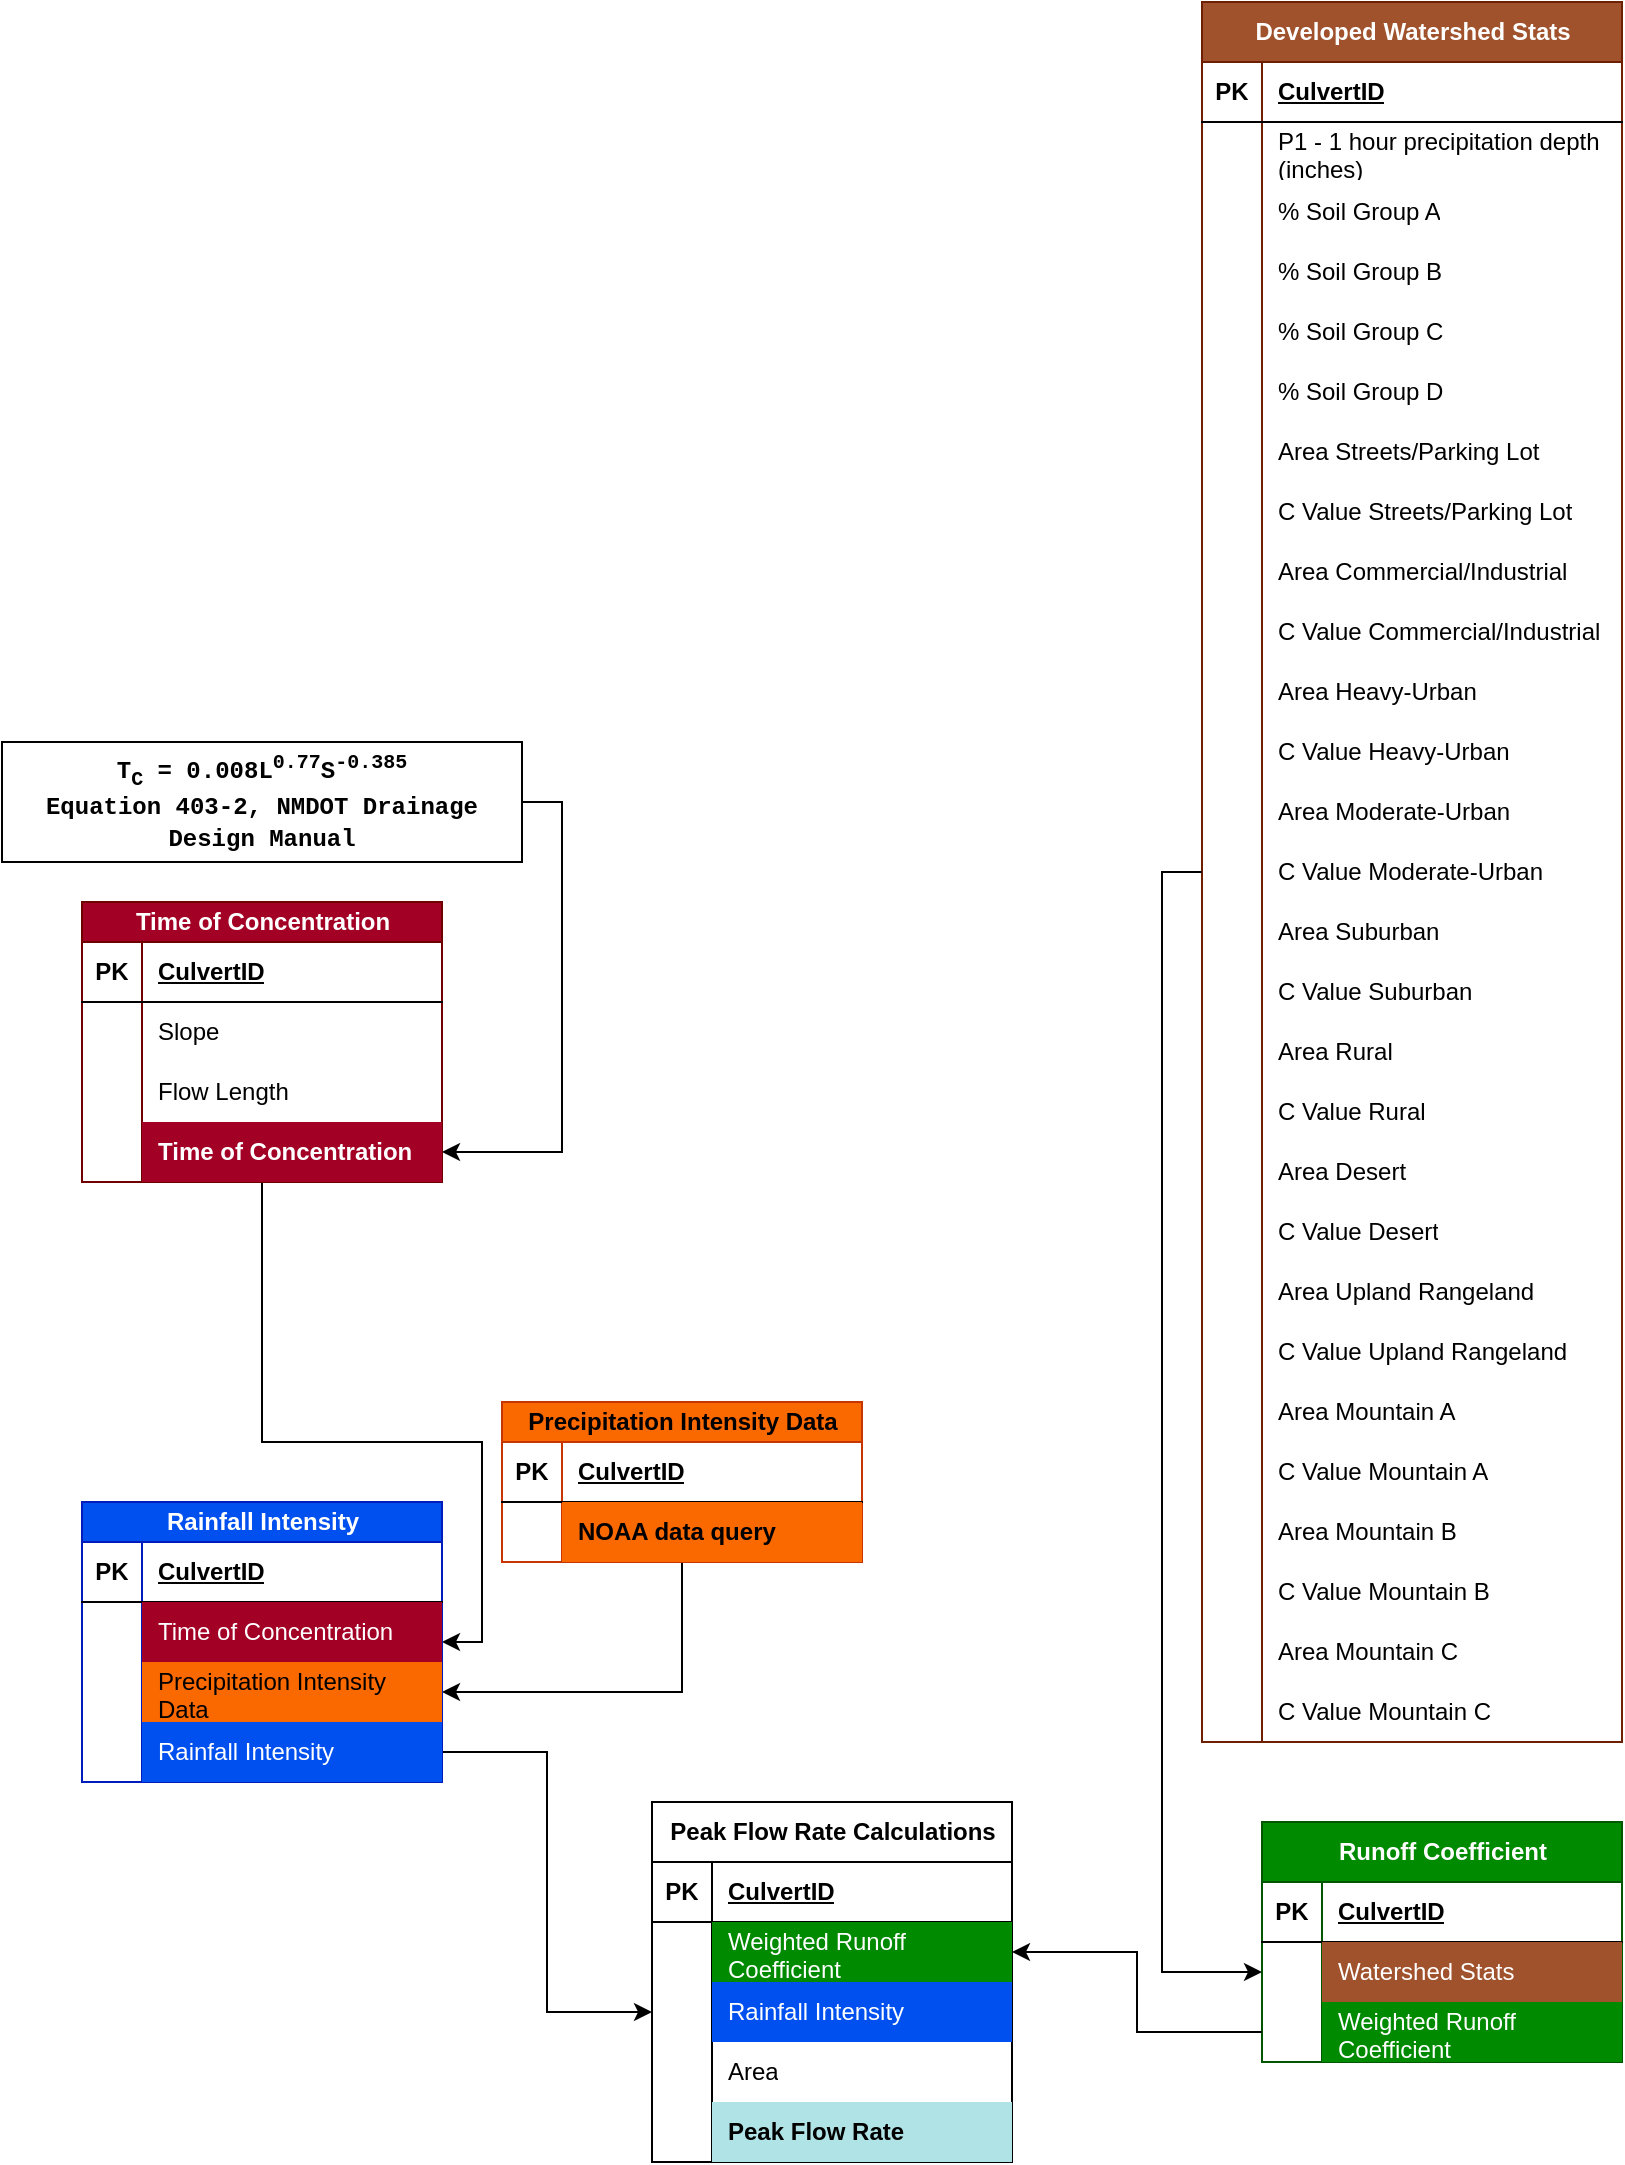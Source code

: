 <mxfile version="27.1.6">
  <diagram name="Page-1" id="UVsX04DEbwktPTbrriTj">
    <mxGraphModel dx="3047" dy="1676" grid="1" gridSize="10" guides="1" tooltips="1" connect="1" arrows="1" fold="1" page="1" pageScale="1" pageWidth="850" pageHeight="1100" math="0" shadow="0">
      <root>
        <mxCell id="0" />
        <mxCell id="1" parent="0" />
        <mxCell id="0A6Mt6PeeLsqoioUWAy--38" value="" style="edgeStyle=orthogonalEdgeStyle;rounded=0;orthogonalLoop=1;jettySize=auto;html=1;exitX=1;exitY=0.5;exitDx=0;exitDy=0;" parent="1" source="0A6Mt6PeeLsqoioUWAy--32" target="0A6Mt6PeeLsqoioUWAy--8" edge="1">
          <mxGeometry relative="1" as="geometry" />
        </mxCell>
        <mxCell id="0A6Mt6PeeLsqoioUWAy--1" value="Peak Flow Rate Calculations" style="shape=table;startSize=30;container=1;collapsible=1;childLayout=tableLayout;fixedRows=1;rowLines=0;fontStyle=1;align=center;resizeLast=1;html=1;" parent="1" vertex="1">
          <mxGeometry x="345" y="900" width="180" height="180" as="geometry" />
        </mxCell>
        <mxCell id="0A6Mt6PeeLsqoioUWAy--2" value="" style="shape=tableRow;horizontal=0;startSize=0;swimlaneHead=0;swimlaneBody=0;fillColor=none;collapsible=0;dropTarget=0;points=[[0,0.5],[1,0.5]];portConstraint=eastwest;top=0;left=0;right=0;bottom=1;" parent="0A6Mt6PeeLsqoioUWAy--1" vertex="1">
          <mxGeometry y="30" width="180" height="30" as="geometry" />
        </mxCell>
        <mxCell id="0A6Mt6PeeLsqoioUWAy--3" value="PK" style="shape=partialRectangle;connectable=0;fillColor=none;top=0;left=0;bottom=0;right=0;fontStyle=1;overflow=hidden;whiteSpace=wrap;html=1;" parent="0A6Mt6PeeLsqoioUWAy--2" vertex="1">
          <mxGeometry width="30" height="30" as="geometry">
            <mxRectangle width="30" height="30" as="alternateBounds" />
          </mxGeometry>
        </mxCell>
        <mxCell id="0A6Mt6PeeLsqoioUWAy--4" value="CulvertID" style="shape=partialRectangle;connectable=0;fillColor=none;top=0;left=0;bottom=0;right=0;align=left;spacingLeft=6;fontStyle=5;overflow=hidden;whiteSpace=wrap;html=1;" parent="0A6Mt6PeeLsqoioUWAy--2" vertex="1">
          <mxGeometry x="30" width="150" height="30" as="geometry">
            <mxRectangle width="150" height="30" as="alternateBounds" />
          </mxGeometry>
        </mxCell>
        <mxCell id="0A6Mt6PeeLsqoioUWAy--49" value="" style="shape=tableRow;horizontal=0;startSize=0;swimlaneHead=0;swimlaneBody=0;fillColor=none;collapsible=0;dropTarget=0;points=[[0,0.5],[1,0.5]];portConstraint=eastwest;top=0;left=0;right=0;bottom=0;" parent="0A6Mt6PeeLsqoioUWAy--1" vertex="1">
          <mxGeometry y="60" width="180" height="30" as="geometry" />
        </mxCell>
        <mxCell id="0A6Mt6PeeLsqoioUWAy--50" value="" style="shape=partialRectangle;connectable=0;fillColor=none;top=0;left=0;bottom=0;right=0;editable=1;overflow=hidden;whiteSpace=wrap;html=1;" parent="0A6Mt6PeeLsqoioUWAy--49" vertex="1">
          <mxGeometry width="30" height="30" as="geometry">
            <mxRectangle width="30" height="30" as="alternateBounds" />
          </mxGeometry>
        </mxCell>
        <mxCell id="0A6Mt6PeeLsqoioUWAy--51" value="Weighted Runoff Coefficient" style="shape=partialRectangle;connectable=0;fillColor=#008a00;top=0;left=0;bottom=0;right=0;align=left;spacingLeft=6;overflow=hidden;whiteSpace=wrap;html=1;fontColor=#ffffff;strokeColor=#005700;" parent="0A6Mt6PeeLsqoioUWAy--49" vertex="1">
          <mxGeometry x="30" width="150" height="30" as="geometry">
            <mxRectangle width="150" height="30" as="alternateBounds" />
          </mxGeometry>
        </mxCell>
        <mxCell id="0A6Mt6PeeLsqoioUWAy--8" value="" style="shape=tableRow;horizontal=0;startSize=0;swimlaneHead=0;swimlaneBody=0;fillColor=none;collapsible=0;dropTarget=0;points=[[0,0.5],[1,0.5]];portConstraint=eastwest;top=0;left=0;right=0;bottom=0;" parent="0A6Mt6PeeLsqoioUWAy--1" vertex="1">
          <mxGeometry y="90" width="180" height="30" as="geometry" />
        </mxCell>
        <mxCell id="0A6Mt6PeeLsqoioUWAy--9" value="" style="shape=partialRectangle;connectable=0;fillColor=none;top=0;left=0;bottom=0;right=0;editable=1;overflow=hidden;whiteSpace=wrap;html=1;" parent="0A6Mt6PeeLsqoioUWAy--8" vertex="1">
          <mxGeometry width="30" height="30" as="geometry">
            <mxRectangle width="30" height="30" as="alternateBounds" />
          </mxGeometry>
        </mxCell>
        <mxCell id="0A6Mt6PeeLsqoioUWAy--10" value="Rainfall Intensity" style="shape=partialRectangle;connectable=0;fillColor=#0050ef;top=0;left=0;bottom=0;right=0;align=left;spacingLeft=6;overflow=hidden;whiteSpace=wrap;html=1;fontColor=#ffffff;strokeColor=#001DBC;" parent="0A6Mt6PeeLsqoioUWAy--8" vertex="1">
          <mxGeometry x="30" width="150" height="30" as="geometry">
            <mxRectangle width="150" height="30" as="alternateBounds" />
          </mxGeometry>
        </mxCell>
        <mxCell id="0A6Mt6PeeLsqoioUWAy--11" value="" style="shape=tableRow;horizontal=0;startSize=0;swimlaneHead=0;swimlaneBody=0;fillColor=none;collapsible=0;dropTarget=0;points=[[0,0.5],[1,0.5]];portConstraint=eastwest;top=0;left=0;right=0;bottom=0;" parent="0A6Mt6PeeLsqoioUWAy--1" vertex="1">
          <mxGeometry y="120" width="180" height="30" as="geometry" />
        </mxCell>
        <mxCell id="0A6Mt6PeeLsqoioUWAy--12" value="" style="shape=partialRectangle;connectable=0;fillColor=none;top=0;left=0;bottom=0;right=0;editable=1;overflow=hidden;whiteSpace=wrap;html=1;" parent="0A6Mt6PeeLsqoioUWAy--11" vertex="1">
          <mxGeometry width="30" height="30" as="geometry">
            <mxRectangle width="30" height="30" as="alternateBounds" />
          </mxGeometry>
        </mxCell>
        <mxCell id="0A6Mt6PeeLsqoioUWAy--13" value="Area" style="shape=partialRectangle;connectable=0;fillColor=none;top=0;left=0;bottom=0;right=0;align=left;spacingLeft=6;overflow=hidden;whiteSpace=wrap;html=1;" parent="0A6Mt6PeeLsqoioUWAy--11" vertex="1">
          <mxGeometry x="30" width="150" height="30" as="geometry">
            <mxRectangle width="150" height="30" as="alternateBounds" />
          </mxGeometry>
        </mxCell>
        <mxCell id="0A6Mt6PeeLsqoioUWAy--5" value="" style="shape=tableRow;horizontal=0;startSize=0;swimlaneHead=0;swimlaneBody=0;fillColor=none;collapsible=0;dropTarget=0;points=[[0,0.5],[1,0.5]];portConstraint=eastwest;top=0;left=0;right=0;bottom=0;" parent="0A6Mt6PeeLsqoioUWAy--1" vertex="1">
          <mxGeometry y="150" width="180" height="30" as="geometry" />
        </mxCell>
        <mxCell id="0A6Mt6PeeLsqoioUWAy--6" value="" style="shape=partialRectangle;connectable=0;fillColor=none;top=0;left=0;bottom=0;right=0;editable=1;overflow=hidden;whiteSpace=wrap;html=1;" parent="0A6Mt6PeeLsqoioUWAy--5" vertex="1">
          <mxGeometry width="30" height="30" as="geometry">
            <mxRectangle width="30" height="30" as="alternateBounds" />
          </mxGeometry>
        </mxCell>
        <mxCell id="0A6Mt6PeeLsqoioUWAy--7" value="Peak Flow Rate" style="shape=partialRectangle;connectable=0;top=0;left=0;bottom=0;right=0;align=left;spacingLeft=6;overflow=hidden;whiteSpace=wrap;html=1;fontStyle=1;fillColor=light-dark(#B0E3E6,#FF0000);strokeColor=#0e8088;" parent="0A6Mt6PeeLsqoioUWAy--5" vertex="1">
          <mxGeometry x="30" width="150" height="30" as="geometry">
            <mxRectangle width="150" height="30" as="alternateBounds" />
          </mxGeometry>
        </mxCell>
        <mxCell id="0A6Mt6PeeLsqoioUWAy--108" value="" style="edgeStyle=orthogonalEdgeStyle;rounded=0;orthogonalLoop=1;jettySize=auto;html=1;entryX=1;entryY=0.5;entryDx=0;entryDy=0;" parent="1" source="0A6Mt6PeeLsqoioUWAy--89" target="0A6Mt6PeeLsqoioUWAy--25" edge="1">
          <mxGeometry relative="1" as="geometry">
            <Array as="points">
              <mxPoint x="150" y="720" />
              <mxPoint x="260" y="720" />
              <mxPoint x="260" y="820" />
            </Array>
          </mxGeometry>
        </mxCell>
        <mxCell id="0A6Mt6PeeLsqoioUWAy--132" value="" style="edgeStyle=orthogonalEdgeStyle;rounded=0;orthogonalLoop=1;jettySize=auto;html=1;entryX=1;entryY=0.5;entryDx=0;entryDy=0;" parent="1" source="0A6Mt6PeeLsqoioUWAy--119" target="0A6Mt6PeeLsqoioUWAy--42" edge="1">
          <mxGeometry relative="1" as="geometry" />
        </mxCell>
        <mxCell id="0A6Mt6PeeLsqoioUWAy--25" value="Rainfall Intensity" style="shape=table;startSize=20;container=1;collapsible=1;childLayout=tableLayout;fixedRows=1;rowLines=0;fontStyle=1;align=center;resizeLast=1;html=1;fillColor=#0050ef;fontColor=#ffffff;strokeColor=#001DBC;swimlaneLine=1;" parent="1" vertex="1">
          <mxGeometry x="60" y="750" width="180" height="140" as="geometry">
            <mxRectangle x="30" y="470" width="160" height="30" as="alternateBounds" />
          </mxGeometry>
        </mxCell>
        <mxCell id="0A6Mt6PeeLsqoioUWAy--26" value="" style="shape=tableRow;horizontal=0;startSize=0;swimlaneHead=0;swimlaneBody=0;fillColor=none;collapsible=0;dropTarget=0;points=[[0,0.5],[1,0.5]];portConstraint=eastwest;top=0;left=0;right=0;bottom=1;" parent="0A6Mt6PeeLsqoioUWAy--25" vertex="1">
          <mxGeometry y="20" width="180" height="30" as="geometry" />
        </mxCell>
        <mxCell id="0A6Mt6PeeLsqoioUWAy--27" value="PK" style="shape=partialRectangle;connectable=0;fillColor=none;top=0;left=0;bottom=0;right=0;fontStyle=1;overflow=hidden;whiteSpace=wrap;html=1;" parent="0A6Mt6PeeLsqoioUWAy--26" vertex="1">
          <mxGeometry width="30" height="30" as="geometry">
            <mxRectangle width="30" height="30" as="alternateBounds" />
          </mxGeometry>
        </mxCell>
        <mxCell id="0A6Mt6PeeLsqoioUWAy--28" value="CulvertID" style="shape=partialRectangle;connectable=0;fillColor=none;top=0;left=0;bottom=0;right=0;align=left;spacingLeft=6;fontStyle=5;overflow=hidden;whiteSpace=wrap;html=1;" parent="0A6Mt6PeeLsqoioUWAy--26" vertex="1">
          <mxGeometry x="30" width="150" height="30" as="geometry">
            <mxRectangle width="150" height="30" as="alternateBounds" />
          </mxGeometry>
        </mxCell>
        <mxCell id="0A6Mt6PeeLsqoioUWAy--29" value="" style="shape=tableRow;horizontal=0;startSize=0;swimlaneHead=0;swimlaneBody=0;fillColor=none;collapsible=0;dropTarget=0;points=[[0,0.5],[1,0.5]];portConstraint=eastwest;top=0;left=0;right=0;bottom=0;" parent="0A6Mt6PeeLsqoioUWAy--25" vertex="1">
          <mxGeometry y="50" width="180" height="30" as="geometry" />
        </mxCell>
        <mxCell id="0A6Mt6PeeLsqoioUWAy--30" value="" style="shape=partialRectangle;connectable=0;fillColor=none;top=0;left=0;bottom=0;right=0;editable=1;overflow=hidden;whiteSpace=wrap;html=1;" parent="0A6Mt6PeeLsqoioUWAy--29" vertex="1">
          <mxGeometry width="30" height="30" as="geometry">
            <mxRectangle width="30" height="30" as="alternateBounds" />
          </mxGeometry>
        </mxCell>
        <mxCell id="0A6Mt6PeeLsqoioUWAy--31" value="Time of Concentration" style="shape=partialRectangle;connectable=0;fillColor=#a20025;top=0;left=0;bottom=0;right=0;align=left;spacingLeft=6;overflow=hidden;whiteSpace=wrap;html=1;fontColor=#ffffff;strokeColor=#6F0000;" parent="0A6Mt6PeeLsqoioUWAy--29" vertex="1">
          <mxGeometry x="30" width="150" height="30" as="geometry">
            <mxRectangle width="150" height="30" as="alternateBounds" />
          </mxGeometry>
        </mxCell>
        <mxCell id="0A6Mt6PeeLsqoioUWAy--42" value="" style="shape=tableRow;horizontal=0;startSize=0;swimlaneHead=0;swimlaneBody=0;fillColor=none;collapsible=0;dropTarget=0;points=[[0,0.5],[1,0.5]];portConstraint=eastwest;top=0;left=0;right=0;bottom=0;" parent="0A6Mt6PeeLsqoioUWAy--25" vertex="1">
          <mxGeometry y="80" width="180" height="30" as="geometry" />
        </mxCell>
        <mxCell id="0A6Mt6PeeLsqoioUWAy--43" value="" style="shape=partialRectangle;connectable=0;fillColor=none;top=0;left=0;bottom=0;right=0;editable=1;overflow=hidden;whiteSpace=wrap;html=1;" parent="0A6Mt6PeeLsqoioUWAy--42" vertex="1">
          <mxGeometry width="30" height="30" as="geometry">
            <mxRectangle width="30" height="30" as="alternateBounds" />
          </mxGeometry>
        </mxCell>
        <mxCell id="0A6Mt6PeeLsqoioUWAy--44" value="Precipitation Intensity Data" style="shape=partialRectangle;connectable=0;fillColor=#fa6800;top=0;left=0;bottom=0;right=0;align=left;spacingLeft=6;overflow=hidden;whiteSpace=wrap;html=1;fontColor=#000000;strokeColor=#C73500;" parent="0A6Mt6PeeLsqoioUWAy--42" vertex="1">
          <mxGeometry x="30" width="150" height="30" as="geometry">
            <mxRectangle width="150" height="30" as="alternateBounds" />
          </mxGeometry>
        </mxCell>
        <mxCell id="0A6Mt6PeeLsqoioUWAy--32" value="" style="shape=tableRow;horizontal=0;startSize=0;swimlaneHead=0;swimlaneBody=0;fillColor=none;collapsible=0;dropTarget=0;points=[[0,0.5],[1,0.5]];portConstraint=eastwest;top=0;left=0;right=0;bottom=0;" parent="0A6Mt6PeeLsqoioUWAy--25" vertex="1">
          <mxGeometry y="110" width="180" height="30" as="geometry" />
        </mxCell>
        <mxCell id="0A6Mt6PeeLsqoioUWAy--33" value="" style="shape=partialRectangle;connectable=0;fillColor=none;top=0;left=0;bottom=0;right=0;editable=1;overflow=hidden;whiteSpace=wrap;html=1;" parent="0A6Mt6PeeLsqoioUWAy--32" vertex="1">
          <mxGeometry width="30" height="30" as="geometry">
            <mxRectangle width="30" height="30" as="alternateBounds" />
          </mxGeometry>
        </mxCell>
        <mxCell id="0A6Mt6PeeLsqoioUWAy--34" value="Rainfall Intensity" style="shape=partialRectangle;connectable=0;fillColor=#0050ef;top=0;left=0;bottom=0;right=0;align=left;spacingLeft=6;overflow=hidden;whiteSpace=wrap;html=1;fontColor=#ffffff;strokeColor=#001DBC;" parent="0A6Mt6PeeLsqoioUWAy--32" vertex="1">
          <mxGeometry x="30" width="150" height="30" as="geometry">
            <mxRectangle width="150" height="30" as="alternateBounds" />
          </mxGeometry>
        </mxCell>
        <mxCell id="0A6Mt6PeeLsqoioUWAy--69" value="Runoff Coefficient" style="shape=table;startSize=30;container=1;collapsible=1;childLayout=tableLayout;fixedRows=1;rowLines=0;fontStyle=1;align=center;resizeLast=1;html=1;fillColor=#008a00;fontColor=#ffffff;strokeColor=#005700;" parent="1" vertex="1">
          <mxGeometry x="650" y="910" width="180" height="120" as="geometry" />
        </mxCell>
        <mxCell id="0A6Mt6PeeLsqoioUWAy--70" value="" style="shape=tableRow;horizontal=0;startSize=0;swimlaneHead=0;swimlaneBody=0;fillColor=none;collapsible=0;dropTarget=0;points=[[0,0.5],[1,0.5]];portConstraint=eastwest;top=0;left=0;right=0;bottom=1;" parent="0A6Mt6PeeLsqoioUWAy--69" vertex="1">
          <mxGeometry y="30" width="180" height="30" as="geometry" />
        </mxCell>
        <mxCell id="0A6Mt6PeeLsqoioUWAy--71" value="PK" style="shape=partialRectangle;connectable=0;fillColor=none;top=0;left=0;bottom=0;right=0;fontStyle=1;overflow=hidden;whiteSpace=wrap;html=1;" parent="0A6Mt6PeeLsqoioUWAy--70" vertex="1">
          <mxGeometry width="30" height="30" as="geometry">
            <mxRectangle width="30" height="30" as="alternateBounds" />
          </mxGeometry>
        </mxCell>
        <mxCell id="0A6Mt6PeeLsqoioUWAy--72" value="CulvertID" style="shape=partialRectangle;connectable=0;fillColor=none;top=0;left=0;bottom=0;right=0;align=left;spacingLeft=6;fontStyle=5;overflow=hidden;whiteSpace=wrap;html=1;" parent="0A6Mt6PeeLsqoioUWAy--70" vertex="1">
          <mxGeometry x="30" width="150" height="30" as="geometry">
            <mxRectangle width="150" height="30" as="alternateBounds" />
          </mxGeometry>
        </mxCell>
        <mxCell id="0A6Mt6PeeLsqoioUWAy--73" value="" style="shape=tableRow;horizontal=0;startSize=0;swimlaneHead=0;swimlaneBody=0;fillColor=none;collapsible=0;dropTarget=0;points=[[0,0.5],[1,0.5]];portConstraint=eastwest;top=0;left=0;right=0;bottom=0;" parent="0A6Mt6PeeLsqoioUWAy--69" vertex="1">
          <mxGeometry y="60" width="180" height="30" as="geometry" />
        </mxCell>
        <mxCell id="0A6Mt6PeeLsqoioUWAy--74" value="" style="shape=partialRectangle;connectable=0;fillColor=none;top=0;left=0;bottom=0;right=0;editable=1;overflow=hidden;whiteSpace=wrap;html=1;" parent="0A6Mt6PeeLsqoioUWAy--73" vertex="1">
          <mxGeometry width="30" height="30" as="geometry">
            <mxRectangle width="30" height="30" as="alternateBounds" />
          </mxGeometry>
        </mxCell>
        <mxCell id="0A6Mt6PeeLsqoioUWAy--75" value="Watershed Stats" style="shape=partialRectangle;connectable=0;fillColor=#a0522d;top=0;left=0;bottom=0;right=0;align=left;spacingLeft=6;overflow=hidden;whiteSpace=wrap;html=1;fontColor=#ffffff;strokeColor=#6D1F00;" parent="0A6Mt6PeeLsqoioUWAy--73" vertex="1">
          <mxGeometry x="30" width="150" height="30" as="geometry">
            <mxRectangle width="150" height="30" as="alternateBounds" />
          </mxGeometry>
        </mxCell>
        <mxCell id="0A6Mt6PeeLsqoioUWAy--79" value="" style="shape=tableRow;horizontal=0;startSize=0;swimlaneHead=0;swimlaneBody=0;fillColor=none;collapsible=0;dropTarget=0;points=[[0,0.5],[1,0.5]];portConstraint=eastwest;top=0;left=0;right=0;bottom=0;" parent="0A6Mt6PeeLsqoioUWAy--69" vertex="1">
          <mxGeometry y="90" width="180" height="30" as="geometry" />
        </mxCell>
        <mxCell id="0A6Mt6PeeLsqoioUWAy--80" value="" style="shape=partialRectangle;connectable=0;fillColor=none;top=0;left=0;bottom=0;right=0;editable=1;overflow=hidden;whiteSpace=wrap;html=1;" parent="0A6Mt6PeeLsqoioUWAy--79" vertex="1">
          <mxGeometry width="30" height="30" as="geometry">
            <mxRectangle width="30" height="30" as="alternateBounds" />
          </mxGeometry>
        </mxCell>
        <mxCell id="0A6Mt6PeeLsqoioUWAy--81" value="Weighted Runoff Coefficient" style="shape=partialRectangle;connectable=0;fillColor=#008a00;top=0;left=0;bottom=0;right=0;align=left;spacingLeft=6;overflow=hidden;whiteSpace=wrap;html=1;fontColor=#ffffff;strokeColor=#005700;" parent="0A6Mt6PeeLsqoioUWAy--79" vertex="1">
          <mxGeometry x="30" width="150" height="30" as="geometry">
            <mxRectangle width="150" height="30" as="alternateBounds" />
          </mxGeometry>
        </mxCell>
        <mxCell id="0A6Mt6PeeLsqoioUWAy--82" value="" style="edgeStyle=orthogonalEdgeStyle;rounded=0;orthogonalLoop=1;jettySize=auto;html=1;exitX=0;exitY=0.5;exitDx=0;exitDy=0;entryX=1;entryY=0.5;entryDx=0;entryDy=0;" parent="1" source="0A6Mt6PeeLsqoioUWAy--79" target="0A6Mt6PeeLsqoioUWAy--49" edge="1">
          <mxGeometry relative="1" as="geometry">
            <mxPoint x="730" y="1070" as="sourcePoint" />
            <mxPoint x="520" y="941" as="targetPoint" />
          </mxGeometry>
        </mxCell>
        <mxCell id="0A6Mt6PeeLsqoioUWAy--89" value="Time of Concentration" style="shape=table;startSize=20;container=1;collapsible=1;childLayout=tableLayout;fixedRows=1;rowLines=0;fontStyle=1;align=center;resizeLast=1;html=1;fillColor=#a20025;fontColor=#ffffff;strokeColor=#6F0000;swimlaneLine=1;" parent="1" vertex="1">
          <mxGeometry x="60" y="450" width="180" height="140" as="geometry">
            <mxRectangle x="30" y="470" width="160" height="30" as="alternateBounds" />
          </mxGeometry>
        </mxCell>
        <mxCell id="0A6Mt6PeeLsqoioUWAy--90" value="" style="shape=tableRow;horizontal=0;startSize=0;swimlaneHead=0;swimlaneBody=0;fillColor=none;collapsible=0;dropTarget=0;points=[[0,0.5],[1,0.5]];portConstraint=eastwest;top=0;left=0;right=0;bottom=1;" parent="0A6Mt6PeeLsqoioUWAy--89" vertex="1">
          <mxGeometry y="20" width="180" height="30" as="geometry" />
        </mxCell>
        <mxCell id="0A6Mt6PeeLsqoioUWAy--91" value="PK" style="shape=partialRectangle;connectable=0;fillColor=none;top=0;left=0;bottom=0;right=0;fontStyle=1;overflow=hidden;whiteSpace=wrap;html=1;" parent="0A6Mt6PeeLsqoioUWAy--90" vertex="1">
          <mxGeometry width="30" height="30" as="geometry">
            <mxRectangle width="30" height="30" as="alternateBounds" />
          </mxGeometry>
        </mxCell>
        <mxCell id="0A6Mt6PeeLsqoioUWAy--92" value="CulvertID" style="shape=partialRectangle;connectable=0;fillColor=none;top=0;left=0;bottom=0;right=0;align=left;spacingLeft=6;fontStyle=5;overflow=hidden;whiteSpace=wrap;html=1;" parent="0A6Mt6PeeLsqoioUWAy--90" vertex="1">
          <mxGeometry x="30" width="150" height="30" as="geometry">
            <mxRectangle width="150" height="30" as="alternateBounds" />
          </mxGeometry>
        </mxCell>
        <mxCell id="0A6Mt6PeeLsqoioUWAy--93" value="" style="shape=tableRow;horizontal=0;startSize=0;swimlaneHead=0;swimlaneBody=0;fillColor=none;collapsible=0;dropTarget=0;points=[[0,0.5],[1,0.5]];portConstraint=eastwest;top=0;left=0;right=0;bottom=0;" parent="0A6Mt6PeeLsqoioUWAy--89" vertex="1">
          <mxGeometry y="50" width="180" height="30" as="geometry" />
        </mxCell>
        <mxCell id="0A6Mt6PeeLsqoioUWAy--94" value="" style="shape=partialRectangle;connectable=0;fillColor=none;top=0;left=0;bottom=0;right=0;editable=1;overflow=hidden;whiteSpace=wrap;html=1;" parent="0A6Mt6PeeLsqoioUWAy--93" vertex="1">
          <mxGeometry width="30" height="30" as="geometry">
            <mxRectangle width="30" height="30" as="alternateBounds" />
          </mxGeometry>
        </mxCell>
        <mxCell id="0A6Mt6PeeLsqoioUWAy--95" value="Slope" style="shape=partialRectangle;connectable=0;fillColor=none;top=0;left=0;bottom=0;right=0;align=left;spacingLeft=6;overflow=hidden;whiteSpace=wrap;html=1;" parent="0A6Mt6PeeLsqoioUWAy--93" vertex="1">
          <mxGeometry x="30" width="150" height="30" as="geometry">
            <mxRectangle width="150" height="30" as="alternateBounds" />
          </mxGeometry>
        </mxCell>
        <mxCell id="0A6Mt6PeeLsqoioUWAy--96" value="" style="shape=tableRow;horizontal=0;startSize=0;swimlaneHead=0;swimlaneBody=0;fillColor=none;collapsible=0;dropTarget=0;points=[[0,0.5],[1,0.5]];portConstraint=eastwest;top=0;left=0;right=0;bottom=0;" parent="0A6Mt6PeeLsqoioUWAy--89" vertex="1">
          <mxGeometry y="80" width="180" height="30" as="geometry" />
        </mxCell>
        <mxCell id="0A6Mt6PeeLsqoioUWAy--97" value="" style="shape=partialRectangle;connectable=0;fillColor=none;top=0;left=0;bottom=0;right=0;editable=1;overflow=hidden;whiteSpace=wrap;html=1;" parent="0A6Mt6PeeLsqoioUWAy--96" vertex="1">
          <mxGeometry width="30" height="30" as="geometry">
            <mxRectangle width="30" height="30" as="alternateBounds" />
          </mxGeometry>
        </mxCell>
        <mxCell id="0A6Mt6PeeLsqoioUWAy--98" value="Flow Length" style="shape=partialRectangle;connectable=0;fillColor=none;top=0;left=0;bottom=0;right=0;align=left;spacingLeft=6;overflow=hidden;whiteSpace=wrap;html=1;" parent="0A6Mt6PeeLsqoioUWAy--96" vertex="1">
          <mxGeometry x="30" width="150" height="30" as="geometry">
            <mxRectangle width="150" height="30" as="alternateBounds" />
          </mxGeometry>
        </mxCell>
        <mxCell id="0A6Mt6PeeLsqoioUWAy--99" value="" style="shape=tableRow;horizontal=0;startSize=0;swimlaneHead=0;swimlaneBody=0;fillColor=none;collapsible=0;dropTarget=0;points=[[0,0.5],[1,0.5]];portConstraint=eastwest;top=0;left=0;right=0;bottom=0;" parent="0A6Mt6PeeLsqoioUWAy--89" vertex="1">
          <mxGeometry y="110" width="180" height="30" as="geometry" />
        </mxCell>
        <mxCell id="0A6Mt6PeeLsqoioUWAy--100" value="" style="shape=partialRectangle;connectable=0;fillColor=none;top=0;left=0;bottom=0;right=0;editable=1;overflow=hidden;whiteSpace=wrap;html=1;" parent="0A6Mt6PeeLsqoioUWAy--99" vertex="1">
          <mxGeometry width="30" height="30" as="geometry">
            <mxRectangle width="30" height="30" as="alternateBounds" />
          </mxGeometry>
        </mxCell>
        <mxCell id="0A6Mt6PeeLsqoioUWAy--101" value="Time of Concentration" style="shape=partialRectangle;connectable=0;fillColor=#a20025;top=0;left=0;bottom=0;right=0;align=left;spacingLeft=6;overflow=hidden;whiteSpace=wrap;html=1;fontColor=#ffffff;strokeColor=#6F0000;fontStyle=1" parent="0A6Mt6PeeLsqoioUWAy--99" vertex="1">
          <mxGeometry x="30" width="150" height="30" as="geometry">
            <mxRectangle width="150" height="30" as="alternateBounds" />
          </mxGeometry>
        </mxCell>
        <mxCell id="0A6Mt6PeeLsqoioUWAy--109" value="&lt;font face=&quot;Courier New&quot;&gt;T&lt;sub style=&quot;&quot;&gt;C&lt;/sub&gt;&amp;nbsp;= 0.008L&lt;sup style=&quot;&quot;&gt;0.77&lt;/sup&gt;S&lt;sup style=&quot;&quot;&gt;-0.385&lt;/sup&gt;&lt;/font&gt;&lt;div&gt;&lt;font face=&quot;Courier New&quot;&gt;Equation 403-2, NMDOT Drainage Design Manual&lt;/font&gt;&lt;/div&gt;" style="whiteSpace=wrap;html=1;startSize=20;fontStyle=1;" parent="1" vertex="1">
          <mxGeometry x="20" y="370" width="260" height="60" as="geometry" />
        </mxCell>
        <mxCell id="0A6Mt6PeeLsqoioUWAy--119" value="Precipitation Intensity Data" style="shape=table;startSize=20;container=1;collapsible=1;childLayout=tableLayout;fixedRows=1;rowLines=0;fontStyle=1;align=center;resizeLast=1;html=1;fillColor=#fa6800;fontColor=#000000;strokeColor=#C73500;swimlaneLine=1;" parent="1" vertex="1">
          <mxGeometry x="270" y="700" width="180" height="80" as="geometry">
            <mxRectangle x="30" y="470" width="160" height="30" as="alternateBounds" />
          </mxGeometry>
        </mxCell>
        <mxCell id="0A6Mt6PeeLsqoioUWAy--120" value="" style="shape=tableRow;horizontal=0;startSize=0;swimlaneHead=0;swimlaneBody=0;fillColor=none;collapsible=0;dropTarget=0;points=[[0,0.5],[1,0.5]];portConstraint=eastwest;top=0;left=0;right=0;bottom=1;" parent="0A6Mt6PeeLsqoioUWAy--119" vertex="1">
          <mxGeometry y="20" width="180" height="30" as="geometry" />
        </mxCell>
        <mxCell id="0A6Mt6PeeLsqoioUWAy--121" value="PK" style="shape=partialRectangle;connectable=0;fillColor=none;top=0;left=0;bottom=0;right=0;fontStyle=1;overflow=hidden;whiteSpace=wrap;html=1;" parent="0A6Mt6PeeLsqoioUWAy--120" vertex="1">
          <mxGeometry width="30" height="30" as="geometry">
            <mxRectangle width="30" height="30" as="alternateBounds" />
          </mxGeometry>
        </mxCell>
        <mxCell id="0A6Mt6PeeLsqoioUWAy--122" value="CulvertID" style="shape=partialRectangle;connectable=0;fillColor=none;top=0;left=0;bottom=0;right=0;align=left;spacingLeft=6;fontStyle=5;overflow=hidden;whiteSpace=wrap;html=1;" parent="0A6Mt6PeeLsqoioUWAy--120" vertex="1">
          <mxGeometry x="30" width="150" height="30" as="geometry">
            <mxRectangle width="150" height="30" as="alternateBounds" />
          </mxGeometry>
        </mxCell>
        <mxCell id="0A6Mt6PeeLsqoioUWAy--129" value="" style="shape=tableRow;horizontal=0;startSize=0;swimlaneHead=0;swimlaneBody=0;fillColor=none;collapsible=0;dropTarget=0;points=[[0,0.5],[1,0.5]];portConstraint=eastwest;top=0;left=0;right=0;bottom=0;" parent="0A6Mt6PeeLsqoioUWAy--119" vertex="1">
          <mxGeometry y="50" width="180" height="30" as="geometry" />
        </mxCell>
        <mxCell id="0A6Mt6PeeLsqoioUWAy--130" value="" style="shape=partialRectangle;connectable=0;fillColor=none;top=0;left=0;bottom=0;right=0;editable=1;overflow=hidden;whiteSpace=wrap;html=1;" parent="0A6Mt6PeeLsqoioUWAy--129" vertex="1">
          <mxGeometry width="30" height="30" as="geometry">
            <mxRectangle width="30" height="30" as="alternateBounds" />
          </mxGeometry>
        </mxCell>
        <mxCell id="0A6Mt6PeeLsqoioUWAy--131" value="NOAA data query" style="shape=partialRectangle;connectable=0;fillColor=#fa6800;top=0;left=0;bottom=0;right=0;align=left;spacingLeft=6;overflow=hidden;whiteSpace=wrap;html=1;fontColor=#000000;strokeColor=#C73500;fontStyle=1" parent="0A6Mt6PeeLsqoioUWAy--129" vertex="1">
          <mxGeometry x="30" width="150" height="30" as="geometry">
            <mxRectangle width="150" height="30" as="alternateBounds" />
          </mxGeometry>
        </mxCell>
        <mxCell id="0A6Mt6PeeLsqoioUWAy--133" value="Developed Watershed Stats" style="shape=table;startSize=30;container=1;collapsible=1;childLayout=tableLayout;fixedRows=1;rowLines=0;fontStyle=1;align=center;resizeLast=1;html=1;fillColor=#a0522d;fontColor=#ffffff;strokeColor=#6D1F00;" parent="1" vertex="1">
          <mxGeometry x="620" width="210" height="870" as="geometry">
            <mxRectangle x="620" y="320" width="190" height="30" as="alternateBounds" />
          </mxGeometry>
        </mxCell>
        <mxCell id="0A6Mt6PeeLsqoioUWAy--134" value="" style="shape=tableRow;horizontal=0;startSize=0;swimlaneHead=0;swimlaneBody=0;fillColor=none;collapsible=0;dropTarget=0;points=[[0,0.5],[1,0.5]];portConstraint=eastwest;top=0;left=0;right=0;bottom=1;" parent="0A6Mt6PeeLsqoioUWAy--133" vertex="1">
          <mxGeometry y="30" width="210" height="30" as="geometry" />
        </mxCell>
        <mxCell id="0A6Mt6PeeLsqoioUWAy--135" value="PK" style="shape=partialRectangle;connectable=0;fillColor=none;top=0;left=0;bottom=0;right=0;fontStyle=1;overflow=hidden;whiteSpace=wrap;html=1;" parent="0A6Mt6PeeLsqoioUWAy--134" vertex="1">
          <mxGeometry width="30" height="30" as="geometry">
            <mxRectangle width="30" height="30" as="alternateBounds" />
          </mxGeometry>
        </mxCell>
        <mxCell id="0A6Mt6PeeLsqoioUWAy--136" value="CulvertID" style="shape=partialRectangle;connectable=0;fillColor=none;top=0;left=0;bottom=0;right=0;align=left;spacingLeft=6;fontStyle=5;overflow=hidden;whiteSpace=wrap;html=1;" parent="0A6Mt6PeeLsqoioUWAy--134" vertex="1">
          <mxGeometry x="30" width="180" height="30" as="geometry">
            <mxRectangle width="180" height="30" as="alternateBounds" />
          </mxGeometry>
        </mxCell>
        <mxCell id="0A6Mt6PeeLsqoioUWAy--165" value="" style="shape=tableRow;horizontal=0;startSize=0;swimlaneHead=0;swimlaneBody=0;fillColor=none;collapsible=0;dropTarget=0;points=[[0,0.5],[1,0.5]];portConstraint=eastwest;top=0;left=0;right=0;bottom=0;" parent="0A6Mt6PeeLsqoioUWAy--133" vertex="1">
          <mxGeometry y="60" width="210" height="30" as="geometry" />
        </mxCell>
        <mxCell id="0A6Mt6PeeLsqoioUWAy--166" value="" style="shape=partialRectangle;connectable=0;fillColor=none;top=0;left=0;bottom=0;right=0;editable=1;overflow=hidden;whiteSpace=wrap;html=1;" parent="0A6Mt6PeeLsqoioUWAy--165" vertex="1">
          <mxGeometry width="30" height="30" as="geometry">
            <mxRectangle width="30" height="30" as="alternateBounds" />
          </mxGeometry>
        </mxCell>
        <mxCell id="0A6Mt6PeeLsqoioUWAy--167" value="P1 - 1 hour precipitation depth (inches)" style="shape=partialRectangle;connectable=0;fillColor=none;top=0;left=0;bottom=0;right=0;align=left;spacingLeft=6;overflow=hidden;whiteSpace=wrap;html=1;" parent="0A6Mt6PeeLsqoioUWAy--165" vertex="1">
          <mxGeometry x="30" width="180" height="30" as="geometry">
            <mxRectangle width="180" height="30" as="alternateBounds" />
          </mxGeometry>
        </mxCell>
        <mxCell id="0A6Mt6PeeLsqoioUWAy--259" value="" style="shape=tableRow;horizontal=0;startSize=0;swimlaneHead=0;swimlaneBody=0;fillColor=none;collapsible=0;dropTarget=0;points=[[0,0.5],[1,0.5]];portConstraint=eastwest;top=0;left=0;right=0;bottom=0;" parent="0A6Mt6PeeLsqoioUWAy--133" vertex="1">
          <mxGeometry y="90" width="210" height="30" as="geometry" />
        </mxCell>
        <mxCell id="0A6Mt6PeeLsqoioUWAy--260" value="" style="shape=partialRectangle;connectable=0;fillColor=none;top=0;left=0;bottom=0;right=0;editable=1;overflow=hidden;whiteSpace=wrap;html=1;" parent="0A6Mt6PeeLsqoioUWAy--259" vertex="1">
          <mxGeometry width="30" height="30" as="geometry">
            <mxRectangle width="30" height="30" as="alternateBounds" />
          </mxGeometry>
        </mxCell>
        <mxCell id="0A6Mt6PeeLsqoioUWAy--261" value="% Soil Group A" style="shape=partialRectangle;connectable=0;fillColor=none;top=0;left=0;bottom=0;right=0;align=left;spacingLeft=6;overflow=hidden;whiteSpace=wrap;html=1;" parent="0A6Mt6PeeLsqoioUWAy--259" vertex="1">
          <mxGeometry x="30" width="180" height="30" as="geometry">
            <mxRectangle width="180" height="30" as="alternateBounds" />
          </mxGeometry>
        </mxCell>
        <mxCell id="0A6Mt6PeeLsqoioUWAy--146" value="" style="shape=tableRow;horizontal=0;startSize=0;swimlaneHead=0;swimlaneBody=0;fillColor=none;collapsible=0;dropTarget=0;points=[[0,0.5],[1,0.5]];portConstraint=eastwest;top=0;left=0;right=0;bottom=0;" parent="0A6Mt6PeeLsqoioUWAy--133" vertex="1">
          <mxGeometry y="120" width="210" height="30" as="geometry" />
        </mxCell>
        <mxCell id="0A6Mt6PeeLsqoioUWAy--147" value="" style="shape=partialRectangle;connectable=0;fillColor=none;top=0;left=0;bottom=0;right=0;editable=1;overflow=hidden;whiteSpace=wrap;html=1;" parent="0A6Mt6PeeLsqoioUWAy--146" vertex="1">
          <mxGeometry width="30" height="30" as="geometry">
            <mxRectangle width="30" height="30" as="alternateBounds" />
          </mxGeometry>
        </mxCell>
        <mxCell id="0A6Mt6PeeLsqoioUWAy--148" value="% Soil Group B" style="shape=partialRectangle;connectable=0;fillColor=none;top=0;left=0;bottom=0;right=0;align=left;spacingLeft=6;overflow=hidden;whiteSpace=wrap;html=1;" parent="0A6Mt6PeeLsqoioUWAy--146" vertex="1">
          <mxGeometry x="30" width="180" height="30" as="geometry">
            <mxRectangle width="180" height="30" as="alternateBounds" />
          </mxGeometry>
        </mxCell>
        <mxCell id="0A6Mt6PeeLsqoioUWAy--149" value="" style="shape=tableRow;horizontal=0;startSize=0;swimlaneHead=0;swimlaneBody=0;fillColor=none;collapsible=0;dropTarget=0;points=[[0,0.5],[1,0.5]];portConstraint=eastwest;top=0;left=0;right=0;bottom=0;" parent="0A6Mt6PeeLsqoioUWAy--133" vertex="1">
          <mxGeometry y="150" width="210" height="30" as="geometry" />
        </mxCell>
        <mxCell id="0A6Mt6PeeLsqoioUWAy--150" value="" style="shape=partialRectangle;connectable=0;fillColor=none;top=0;left=0;bottom=0;right=0;editable=1;overflow=hidden;whiteSpace=wrap;html=1;" parent="0A6Mt6PeeLsqoioUWAy--149" vertex="1">
          <mxGeometry width="30" height="30" as="geometry">
            <mxRectangle width="30" height="30" as="alternateBounds" />
          </mxGeometry>
        </mxCell>
        <mxCell id="0A6Mt6PeeLsqoioUWAy--151" value="% Soil Group C" style="shape=partialRectangle;connectable=0;fillColor=none;top=0;left=0;bottom=0;right=0;align=left;spacingLeft=6;overflow=hidden;whiteSpace=wrap;html=1;" parent="0A6Mt6PeeLsqoioUWAy--149" vertex="1">
          <mxGeometry x="30" width="180" height="30" as="geometry">
            <mxRectangle width="180" height="30" as="alternateBounds" />
          </mxGeometry>
        </mxCell>
        <mxCell id="0A6Mt6PeeLsqoioUWAy--152" value="" style="shape=tableRow;horizontal=0;startSize=0;swimlaneHead=0;swimlaneBody=0;fillColor=none;collapsible=0;dropTarget=0;points=[[0,0.5],[1,0.5]];portConstraint=eastwest;top=0;left=0;right=0;bottom=0;" parent="0A6Mt6PeeLsqoioUWAy--133" vertex="1">
          <mxGeometry y="180" width="210" height="30" as="geometry" />
        </mxCell>
        <mxCell id="0A6Mt6PeeLsqoioUWAy--153" value="" style="shape=partialRectangle;connectable=0;fillColor=none;top=0;left=0;bottom=0;right=0;editable=1;overflow=hidden;whiteSpace=wrap;html=1;" parent="0A6Mt6PeeLsqoioUWAy--152" vertex="1">
          <mxGeometry width="30" height="30" as="geometry">
            <mxRectangle width="30" height="30" as="alternateBounds" />
          </mxGeometry>
        </mxCell>
        <mxCell id="0A6Mt6PeeLsqoioUWAy--154" value="% Soil Group D" style="shape=partialRectangle;connectable=0;fillColor=none;top=0;left=0;bottom=0;right=0;align=left;spacingLeft=6;overflow=hidden;whiteSpace=wrap;html=1;" parent="0A6Mt6PeeLsqoioUWAy--152" vertex="1">
          <mxGeometry x="30" width="180" height="30" as="geometry">
            <mxRectangle width="180" height="30" as="alternateBounds" />
          </mxGeometry>
        </mxCell>
        <mxCell id="0A6Mt6PeeLsqoioUWAy--159" value="" style="shape=tableRow;horizontal=0;startSize=0;swimlaneHead=0;swimlaneBody=0;fillColor=none;collapsible=0;dropTarget=0;points=[[0,0.5],[1,0.5]];portConstraint=eastwest;top=0;left=0;right=0;bottom=0;" parent="0A6Mt6PeeLsqoioUWAy--133" vertex="1">
          <mxGeometry y="210" width="210" height="30" as="geometry" />
        </mxCell>
        <mxCell id="0A6Mt6PeeLsqoioUWAy--160" value="" style="shape=partialRectangle;connectable=0;fillColor=none;top=0;left=0;bottom=0;right=0;editable=1;overflow=hidden;whiteSpace=wrap;html=1;" parent="0A6Mt6PeeLsqoioUWAy--159" vertex="1">
          <mxGeometry width="30" height="30" as="geometry">
            <mxRectangle width="30" height="30" as="alternateBounds" />
          </mxGeometry>
        </mxCell>
        <mxCell id="0A6Mt6PeeLsqoioUWAy--161" value="Area Streets/Parking Lot" style="shape=partialRectangle;connectable=0;fillColor=none;top=0;left=0;bottom=0;right=0;align=left;spacingLeft=6;overflow=hidden;whiteSpace=wrap;html=1;" parent="0A6Mt6PeeLsqoioUWAy--159" vertex="1">
          <mxGeometry x="30" width="180" height="30" as="geometry">
            <mxRectangle width="180" height="30" as="alternateBounds" />
          </mxGeometry>
        </mxCell>
        <mxCell id="0A6Mt6PeeLsqoioUWAy--195" value="" style="shape=tableRow;horizontal=0;startSize=0;swimlaneHead=0;swimlaneBody=0;fillColor=none;collapsible=0;dropTarget=0;points=[[0,0.5],[1,0.5]];portConstraint=eastwest;top=0;left=0;right=0;bottom=0;" parent="0A6Mt6PeeLsqoioUWAy--133" vertex="1">
          <mxGeometry y="240" width="210" height="30" as="geometry" />
        </mxCell>
        <mxCell id="0A6Mt6PeeLsqoioUWAy--196" value="" style="shape=partialRectangle;connectable=0;fillColor=none;top=0;left=0;bottom=0;right=0;editable=1;overflow=hidden;whiteSpace=wrap;html=1;" parent="0A6Mt6PeeLsqoioUWAy--195" vertex="1">
          <mxGeometry width="30" height="30" as="geometry">
            <mxRectangle width="30" height="30" as="alternateBounds" />
          </mxGeometry>
        </mxCell>
        <mxCell id="0A6Mt6PeeLsqoioUWAy--197" value="C Value Streets/Parking Lot" style="shape=partialRectangle;connectable=0;fillColor=none;top=0;left=0;bottom=0;right=0;align=left;spacingLeft=6;overflow=hidden;whiteSpace=wrap;html=1;" parent="0A6Mt6PeeLsqoioUWAy--195" vertex="1">
          <mxGeometry x="30" width="180" height="30" as="geometry">
            <mxRectangle width="180" height="30" as="alternateBounds" />
          </mxGeometry>
        </mxCell>
        <mxCell id="0A6Mt6PeeLsqoioUWAy--162" value="" style="shape=tableRow;horizontal=0;startSize=0;swimlaneHead=0;swimlaneBody=0;fillColor=none;collapsible=0;dropTarget=0;points=[[0,0.5],[1,0.5]];portConstraint=eastwest;top=0;left=0;right=0;bottom=0;" parent="0A6Mt6PeeLsqoioUWAy--133" vertex="1">
          <mxGeometry y="270" width="210" height="30" as="geometry" />
        </mxCell>
        <mxCell id="0A6Mt6PeeLsqoioUWAy--163" value="" style="shape=partialRectangle;connectable=0;fillColor=none;top=0;left=0;bottom=0;right=0;editable=1;overflow=hidden;whiteSpace=wrap;html=1;" parent="0A6Mt6PeeLsqoioUWAy--162" vertex="1">
          <mxGeometry width="30" height="30" as="geometry">
            <mxRectangle width="30" height="30" as="alternateBounds" />
          </mxGeometry>
        </mxCell>
        <mxCell id="0A6Mt6PeeLsqoioUWAy--164" value="Area Commercial/Industrial" style="shape=partialRectangle;connectable=0;fillColor=none;top=0;left=0;bottom=0;right=0;align=left;spacingLeft=6;overflow=hidden;whiteSpace=wrap;html=1;" parent="0A6Mt6PeeLsqoioUWAy--162" vertex="1">
          <mxGeometry x="30" width="180" height="30" as="geometry">
            <mxRectangle width="180" height="30" as="alternateBounds" />
          </mxGeometry>
        </mxCell>
        <mxCell id="0A6Mt6PeeLsqoioUWAy--198" value="" style="shape=tableRow;horizontal=0;startSize=0;swimlaneHead=0;swimlaneBody=0;fillColor=none;collapsible=0;dropTarget=0;points=[[0,0.5],[1,0.5]];portConstraint=eastwest;top=0;left=0;right=0;bottom=0;" parent="0A6Mt6PeeLsqoioUWAy--133" vertex="1">
          <mxGeometry y="300" width="210" height="30" as="geometry" />
        </mxCell>
        <mxCell id="0A6Mt6PeeLsqoioUWAy--199" value="" style="shape=partialRectangle;connectable=0;fillColor=none;top=0;left=0;bottom=0;right=0;editable=1;overflow=hidden;whiteSpace=wrap;html=1;" parent="0A6Mt6PeeLsqoioUWAy--198" vertex="1">
          <mxGeometry width="30" height="30" as="geometry">
            <mxRectangle width="30" height="30" as="alternateBounds" />
          </mxGeometry>
        </mxCell>
        <mxCell id="0A6Mt6PeeLsqoioUWAy--200" value="C Value&amp;nbsp;Commercial/Industrial" style="shape=partialRectangle;connectable=0;fillColor=none;top=0;left=0;bottom=0;right=0;align=left;spacingLeft=6;overflow=hidden;whiteSpace=wrap;html=1;" parent="0A6Mt6PeeLsqoioUWAy--198" vertex="1">
          <mxGeometry x="30" width="180" height="30" as="geometry">
            <mxRectangle width="180" height="30" as="alternateBounds" />
          </mxGeometry>
        </mxCell>
        <mxCell id="0A6Mt6PeeLsqoioUWAy--168" value="" style="shape=tableRow;horizontal=0;startSize=0;swimlaneHead=0;swimlaneBody=0;fillColor=none;collapsible=0;dropTarget=0;points=[[0,0.5],[1,0.5]];portConstraint=eastwest;top=0;left=0;right=0;bottom=0;" parent="0A6Mt6PeeLsqoioUWAy--133" vertex="1">
          <mxGeometry y="330" width="210" height="30" as="geometry" />
        </mxCell>
        <mxCell id="0A6Mt6PeeLsqoioUWAy--169" value="" style="shape=partialRectangle;connectable=0;fillColor=none;top=0;left=0;bottom=0;right=0;editable=1;overflow=hidden;whiteSpace=wrap;html=1;" parent="0A6Mt6PeeLsqoioUWAy--168" vertex="1">
          <mxGeometry width="30" height="30" as="geometry">
            <mxRectangle width="30" height="30" as="alternateBounds" />
          </mxGeometry>
        </mxCell>
        <mxCell id="0A6Mt6PeeLsqoioUWAy--170" value="Area Heavy-Urban" style="shape=partialRectangle;connectable=0;fillColor=none;top=0;left=0;bottom=0;right=0;align=left;spacingLeft=6;overflow=hidden;whiteSpace=wrap;html=1;" parent="0A6Mt6PeeLsqoioUWAy--168" vertex="1">
          <mxGeometry x="30" width="180" height="30" as="geometry">
            <mxRectangle width="180" height="30" as="alternateBounds" />
          </mxGeometry>
        </mxCell>
        <mxCell id="0A6Mt6PeeLsqoioUWAy--201" value="" style="shape=tableRow;horizontal=0;startSize=0;swimlaneHead=0;swimlaneBody=0;fillColor=none;collapsible=0;dropTarget=0;points=[[0,0.5],[1,0.5]];portConstraint=eastwest;top=0;left=0;right=0;bottom=0;" parent="0A6Mt6PeeLsqoioUWAy--133" vertex="1">
          <mxGeometry y="360" width="210" height="30" as="geometry" />
        </mxCell>
        <mxCell id="0A6Mt6PeeLsqoioUWAy--202" value="" style="shape=partialRectangle;connectable=0;fillColor=none;top=0;left=0;bottom=0;right=0;editable=1;overflow=hidden;whiteSpace=wrap;html=1;" parent="0A6Mt6PeeLsqoioUWAy--201" vertex="1">
          <mxGeometry width="30" height="30" as="geometry">
            <mxRectangle width="30" height="30" as="alternateBounds" />
          </mxGeometry>
        </mxCell>
        <mxCell id="0A6Mt6PeeLsqoioUWAy--203" value="C Value&amp;nbsp;Heavy-Urban" style="shape=partialRectangle;connectable=0;fillColor=none;top=0;left=0;bottom=0;right=0;align=left;spacingLeft=6;overflow=hidden;whiteSpace=wrap;html=1;" parent="0A6Mt6PeeLsqoioUWAy--201" vertex="1">
          <mxGeometry x="30" width="180" height="30" as="geometry">
            <mxRectangle width="180" height="30" as="alternateBounds" />
          </mxGeometry>
        </mxCell>
        <mxCell id="0A6Mt6PeeLsqoioUWAy--171" value="" style="shape=tableRow;horizontal=0;startSize=0;swimlaneHead=0;swimlaneBody=0;fillColor=none;collapsible=0;dropTarget=0;points=[[0,0.5],[1,0.5]];portConstraint=eastwest;top=0;left=0;right=0;bottom=0;" parent="0A6Mt6PeeLsqoioUWAy--133" vertex="1">
          <mxGeometry y="390" width="210" height="30" as="geometry" />
        </mxCell>
        <mxCell id="0A6Mt6PeeLsqoioUWAy--172" value="" style="shape=partialRectangle;connectable=0;fillColor=none;top=0;left=0;bottom=0;right=0;editable=1;overflow=hidden;whiteSpace=wrap;html=1;" parent="0A6Mt6PeeLsqoioUWAy--171" vertex="1">
          <mxGeometry width="30" height="30" as="geometry">
            <mxRectangle width="30" height="30" as="alternateBounds" />
          </mxGeometry>
        </mxCell>
        <mxCell id="0A6Mt6PeeLsqoioUWAy--173" value="Area Moderate-Urban" style="shape=partialRectangle;connectable=0;fillColor=none;top=0;left=0;bottom=0;right=0;align=left;spacingLeft=6;overflow=hidden;whiteSpace=wrap;html=1;" parent="0A6Mt6PeeLsqoioUWAy--171" vertex="1">
          <mxGeometry x="30" width="180" height="30" as="geometry">
            <mxRectangle width="180" height="30" as="alternateBounds" />
          </mxGeometry>
        </mxCell>
        <mxCell id="0A6Mt6PeeLsqoioUWAy--204" value="" style="shape=tableRow;horizontal=0;startSize=0;swimlaneHead=0;swimlaneBody=0;fillColor=none;collapsible=0;dropTarget=0;points=[[0,0.5],[1,0.5]];portConstraint=eastwest;top=0;left=0;right=0;bottom=0;" parent="0A6Mt6PeeLsqoioUWAy--133" vertex="1">
          <mxGeometry y="420" width="210" height="30" as="geometry" />
        </mxCell>
        <mxCell id="0A6Mt6PeeLsqoioUWAy--205" value="" style="shape=partialRectangle;connectable=0;fillColor=none;top=0;left=0;bottom=0;right=0;editable=1;overflow=hidden;whiteSpace=wrap;html=1;" parent="0A6Mt6PeeLsqoioUWAy--204" vertex="1">
          <mxGeometry width="30" height="30" as="geometry">
            <mxRectangle width="30" height="30" as="alternateBounds" />
          </mxGeometry>
        </mxCell>
        <mxCell id="0A6Mt6PeeLsqoioUWAy--206" value="C Value&amp;nbsp;Moderate-Urban" style="shape=partialRectangle;connectable=0;fillColor=none;top=0;left=0;bottom=0;right=0;align=left;spacingLeft=6;overflow=hidden;whiteSpace=wrap;html=1;" parent="0A6Mt6PeeLsqoioUWAy--204" vertex="1">
          <mxGeometry x="30" width="180" height="30" as="geometry">
            <mxRectangle width="180" height="30" as="alternateBounds" />
          </mxGeometry>
        </mxCell>
        <mxCell id="0A6Mt6PeeLsqoioUWAy--174" value="" style="shape=tableRow;horizontal=0;startSize=0;swimlaneHead=0;swimlaneBody=0;fillColor=none;collapsible=0;dropTarget=0;points=[[0,0.5],[1,0.5]];portConstraint=eastwest;top=0;left=0;right=0;bottom=0;" parent="0A6Mt6PeeLsqoioUWAy--133" vertex="1">
          <mxGeometry y="450" width="210" height="30" as="geometry" />
        </mxCell>
        <mxCell id="0A6Mt6PeeLsqoioUWAy--175" value="" style="shape=partialRectangle;connectable=0;fillColor=none;top=0;left=0;bottom=0;right=0;editable=1;overflow=hidden;whiteSpace=wrap;html=1;" parent="0A6Mt6PeeLsqoioUWAy--174" vertex="1">
          <mxGeometry width="30" height="30" as="geometry">
            <mxRectangle width="30" height="30" as="alternateBounds" />
          </mxGeometry>
        </mxCell>
        <mxCell id="0A6Mt6PeeLsqoioUWAy--176" value="Area Suburban" style="shape=partialRectangle;connectable=0;fillColor=none;top=0;left=0;bottom=0;right=0;align=left;spacingLeft=6;overflow=hidden;whiteSpace=wrap;html=1;" parent="0A6Mt6PeeLsqoioUWAy--174" vertex="1">
          <mxGeometry x="30" width="180" height="30" as="geometry">
            <mxRectangle width="180" height="30" as="alternateBounds" />
          </mxGeometry>
        </mxCell>
        <mxCell id="0A6Mt6PeeLsqoioUWAy--207" value="" style="shape=tableRow;horizontal=0;startSize=0;swimlaneHead=0;swimlaneBody=0;fillColor=none;collapsible=0;dropTarget=0;points=[[0,0.5],[1,0.5]];portConstraint=eastwest;top=0;left=0;right=0;bottom=0;" parent="0A6Mt6PeeLsqoioUWAy--133" vertex="1">
          <mxGeometry y="480" width="210" height="30" as="geometry" />
        </mxCell>
        <mxCell id="0A6Mt6PeeLsqoioUWAy--208" value="" style="shape=partialRectangle;connectable=0;fillColor=none;top=0;left=0;bottom=0;right=0;editable=1;overflow=hidden;whiteSpace=wrap;html=1;" parent="0A6Mt6PeeLsqoioUWAy--207" vertex="1">
          <mxGeometry width="30" height="30" as="geometry">
            <mxRectangle width="30" height="30" as="alternateBounds" />
          </mxGeometry>
        </mxCell>
        <mxCell id="0A6Mt6PeeLsqoioUWAy--209" value="C Value&amp;nbsp;Suburban" style="shape=partialRectangle;connectable=0;fillColor=none;top=0;left=0;bottom=0;right=0;align=left;spacingLeft=6;overflow=hidden;whiteSpace=wrap;html=1;" parent="0A6Mt6PeeLsqoioUWAy--207" vertex="1">
          <mxGeometry x="30" width="180" height="30" as="geometry">
            <mxRectangle width="180" height="30" as="alternateBounds" />
          </mxGeometry>
        </mxCell>
        <mxCell id="0A6Mt6PeeLsqoioUWAy--177" value="" style="shape=tableRow;horizontal=0;startSize=0;swimlaneHead=0;swimlaneBody=0;fillColor=none;collapsible=0;dropTarget=0;points=[[0,0.5],[1,0.5]];portConstraint=eastwest;top=0;left=0;right=0;bottom=0;" parent="0A6Mt6PeeLsqoioUWAy--133" vertex="1">
          <mxGeometry y="510" width="210" height="30" as="geometry" />
        </mxCell>
        <mxCell id="0A6Mt6PeeLsqoioUWAy--178" value="" style="shape=partialRectangle;connectable=0;fillColor=none;top=0;left=0;bottom=0;right=0;editable=1;overflow=hidden;whiteSpace=wrap;html=1;" parent="0A6Mt6PeeLsqoioUWAy--177" vertex="1">
          <mxGeometry width="30" height="30" as="geometry">
            <mxRectangle width="30" height="30" as="alternateBounds" />
          </mxGeometry>
        </mxCell>
        <mxCell id="0A6Mt6PeeLsqoioUWAy--179" value="Area Rural" style="shape=partialRectangle;connectable=0;fillColor=none;top=0;left=0;bottom=0;right=0;align=left;spacingLeft=6;overflow=hidden;whiteSpace=wrap;html=1;" parent="0A6Mt6PeeLsqoioUWAy--177" vertex="1">
          <mxGeometry x="30" width="180" height="30" as="geometry">
            <mxRectangle width="180" height="30" as="alternateBounds" />
          </mxGeometry>
        </mxCell>
        <mxCell id="0A6Mt6PeeLsqoioUWAy--210" value="" style="shape=tableRow;horizontal=0;startSize=0;swimlaneHead=0;swimlaneBody=0;fillColor=none;collapsible=0;dropTarget=0;points=[[0,0.5],[1,0.5]];portConstraint=eastwest;top=0;left=0;right=0;bottom=0;" parent="0A6Mt6PeeLsqoioUWAy--133" vertex="1">
          <mxGeometry y="540" width="210" height="30" as="geometry" />
        </mxCell>
        <mxCell id="0A6Mt6PeeLsqoioUWAy--211" value="" style="shape=partialRectangle;connectable=0;fillColor=none;top=0;left=0;bottom=0;right=0;editable=1;overflow=hidden;whiteSpace=wrap;html=1;" parent="0A6Mt6PeeLsqoioUWAy--210" vertex="1">
          <mxGeometry width="30" height="30" as="geometry">
            <mxRectangle width="30" height="30" as="alternateBounds" />
          </mxGeometry>
        </mxCell>
        <mxCell id="0A6Mt6PeeLsqoioUWAy--212" value="C Value&amp;nbsp;Rural" style="shape=partialRectangle;connectable=0;fillColor=none;top=0;left=0;bottom=0;right=0;align=left;spacingLeft=6;overflow=hidden;whiteSpace=wrap;html=1;" parent="0A6Mt6PeeLsqoioUWAy--210" vertex="1">
          <mxGeometry x="30" width="180" height="30" as="geometry">
            <mxRectangle width="180" height="30" as="alternateBounds" />
          </mxGeometry>
        </mxCell>
        <mxCell id="0A6Mt6PeeLsqoioUWAy--180" value="" style="shape=tableRow;horizontal=0;startSize=0;swimlaneHead=0;swimlaneBody=0;fillColor=none;collapsible=0;dropTarget=0;points=[[0,0.5],[1,0.5]];portConstraint=eastwest;top=0;left=0;right=0;bottom=0;" parent="0A6Mt6PeeLsqoioUWAy--133" vertex="1">
          <mxGeometry y="570" width="210" height="30" as="geometry" />
        </mxCell>
        <mxCell id="0A6Mt6PeeLsqoioUWAy--181" value="" style="shape=partialRectangle;connectable=0;fillColor=none;top=0;left=0;bottom=0;right=0;editable=1;overflow=hidden;whiteSpace=wrap;html=1;" parent="0A6Mt6PeeLsqoioUWAy--180" vertex="1">
          <mxGeometry width="30" height="30" as="geometry">
            <mxRectangle width="30" height="30" as="alternateBounds" />
          </mxGeometry>
        </mxCell>
        <mxCell id="0A6Mt6PeeLsqoioUWAy--182" value="Area Desert" style="shape=partialRectangle;connectable=0;fillColor=none;top=0;left=0;bottom=0;right=0;align=left;spacingLeft=6;overflow=hidden;whiteSpace=wrap;html=1;" parent="0A6Mt6PeeLsqoioUWAy--180" vertex="1">
          <mxGeometry x="30" width="180" height="30" as="geometry">
            <mxRectangle width="180" height="30" as="alternateBounds" />
          </mxGeometry>
        </mxCell>
        <mxCell id="0A6Mt6PeeLsqoioUWAy--213" value="" style="shape=tableRow;horizontal=0;startSize=0;swimlaneHead=0;swimlaneBody=0;fillColor=none;collapsible=0;dropTarget=0;points=[[0,0.5],[1,0.5]];portConstraint=eastwest;top=0;left=0;right=0;bottom=0;" parent="0A6Mt6PeeLsqoioUWAy--133" vertex="1">
          <mxGeometry y="600" width="210" height="30" as="geometry" />
        </mxCell>
        <mxCell id="0A6Mt6PeeLsqoioUWAy--214" value="" style="shape=partialRectangle;connectable=0;fillColor=none;top=0;left=0;bottom=0;right=0;editable=1;overflow=hidden;whiteSpace=wrap;html=1;" parent="0A6Mt6PeeLsqoioUWAy--213" vertex="1">
          <mxGeometry width="30" height="30" as="geometry">
            <mxRectangle width="30" height="30" as="alternateBounds" />
          </mxGeometry>
        </mxCell>
        <mxCell id="0A6Mt6PeeLsqoioUWAy--215" value="C Value&amp;nbsp;Desert" style="shape=partialRectangle;connectable=0;fillColor=none;top=0;left=0;bottom=0;right=0;align=left;spacingLeft=6;overflow=hidden;whiteSpace=wrap;html=1;" parent="0A6Mt6PeeLsqoioUWAy--213" vertex="1">
          <mxGeometry x="30" width="180" height="30" as="geometry">
            <mxRectangle width="180" height="30" as="alternateBounds" />
          </mxGeometry>
        </mxCell>
        <mxCell id="0A6Mt6PeeLsqoioUWAy--183" value="" style="shape=tableRow;horizontal=0;startSize=0;swimlaneHead=0;swimlaneBody=0;fillColor=none;collapsible=0;dropTarget=0;points=[[0,0.5],[1,0.5]];portConstraint=eastwest;top=0;left=0;right=0;bottom=0;" parent="0A6Mt6PeeLsqoioUWAy--133" vertex="1">
          <mxGeometry y="630" width="210" height="30" as="geometry" />
        </mxCell>
        <mxCell id="0A6Mt6PeeLsqoioUWAy--184" value="" style="shape=partialRectangle;connectable=0;fillColor=none;top=0;left=0;bottom=0;right=0;editable=1;overflow=hidden;whiteSpace=wrap;html=1;" parent="0A6Mt6PeeLsqoioUWAy--183" vertex="1">
          <mxGeometry width="30" height="30" as="geometry">
            <mxRectangle width="30" height="30" as="alternateBounds" />
          </mxGeometry>
        </mxCell>
        <mxCell id="0A6Mt6PeeLsqoioUWAy--185" value="Area Upland Rangeland" style="shape=partialRectangle;connectable=0;fillColor=none;top=0;left=0;bottom=0;right=0;align=left;spacingLeft=6;overflow=hidden;whiteSpace=wrap;html=1;" parent="0A6Mt6PeeLsqoioUWAy--183" vertex="1">
          <mxGeometry x="30" width="180" height="30" as="geometry">
            <mxRectangle width="180" height="30" as="alternateBounds" />
          </mxGeometry>
        </mxCell>
        <mxCell id="0A6Mt6PeeLsqoioUWAy--216" value="" style="shape=tableRow;horizontal=0;startSize=0;swimlaneHead=0;swimlaneBody=0;fillColor=none;collapsible=0;dropTarget=0;points=[[0,0.5],[1,0.5]];portConstraint=eastwest;top=0;left=0;right=0;bottom=0;" parent="0A6Mt6PeeLsqoioUWAy--133" vertex="1">
          <mxGeometry y="660" width="210" height="30" as="geometry" />
        </mxCell>
        <mxCell id="0A6Mt6PeeLsqoioUWAy--217" value="" style="shape=partialRectangle;connectable=0;fillColor=none;top=0;left=0;bottom=0;right=0;editable=1;overflow=hidden;whiteSpace=wrap;html=1;" parent="0A6Mt6PeeLsqoioUWAy--216" vertex="1">
          <mxGeometry width="30" height="30" as="geometry">
            <mxRectangle width="30" height="30" as="alternateBounds" />
          </mxGeometry>
        </mxCell>
        <mxCell id="0A6Mt6PeeLsqoioUWAy--218" value="C Value&amp;nbsp;Upland Rangeland" style="shape=partialRectangle;connectable=0;fillColor=none;top=0;left=0;bottom=0;right=0;align=left;spacingLeft=6;overflow=hidden;whiteSpace=wrap;html=1;" parent="0A6Mt6PeeLsqoioUWAy--216" vertex="1">
          <mxGeometry x="30" width="180" height="30" as="geometry">
            <mxRectangle width="180" height="30" as="alternateBounds" />
          </mxGeometry>
        </mxCell>
        <mxCell id="0A6Mt6PeeLsqoioUWAy--186" value="" style="shape=tableRow;horizontal=0;startSize=0;swimlaneHead=0;swimlaneBody=0;fillColor=none;collapsible=0;dropTarget=0;points=[[0,0.5],[1,0.5]];portConstraint=eastwest;top=0;left=0;right=0;bottom=0;" parent="0A6Mt6PeeLsqoioUWAy--133" vertex="1">
          <mxGeometry y="690" width="210" height="30" as="geometry" />
        </mxCell>
        <mxCell id="0A6Mt6PeeLsqoioUWAy--187" value="" style="shape=partialRectangle;connectable=0;fillColor=none;top=0;left=0;bottom=0;right=0;editable=1;overflow=hidden;whiteSpace=wrap;html=1;" parent="0A6Mt6PeeLsqoioUWAy--186" vertex="1">
          <mxGeometry width="30" height="30" as="geometry">
            <mxRectangle width="30" height="30" as="alternateBounds" />
          </mxGeometry>
        </mxCell>
        <mxCell id="0A6Mt6PeeLsqoioUWAy--188" value="Area Mountain A" style="shape=partialRectangle;connectable=0;fillColor=none;top=0;left=0;bottom=0;right=0;align=left;spacingLeft=6;overflow=hidden;whiteSpace=wrap;html=1;" parent="0A6Mt6PeeLsqoioUWAy--186" vertex="1">
          <mxGeometry x="30" width="180" height="30" as="geometry">
            <mxRectangle width="180" height="30" as="alternateBounds" />
          </mxGeometry>
        </mxCell>
        <mxCell id="0A6Mt6PeeLsqoioUWAy--219" value="" style="shape=tableRow;horizontal=0;startSize=0;swimlaneHead=0;swimlaneBody=0;fillColor=none;collapsible=0;dropTarget=0;points=[[0,0.5],[1,0.5]];portConstraint=eastwest;top=0;left=0;right=0;bottom=0;" parent="0A6Mt6PeeLsqoioUWAy--133" vertex="1">
          <mxGeometry y="720" width="210" height="30" as="geometry" />
        </mxCell>
        <mxCell id="0A6Mt6PeeLsqoioUWAy--220" value="" style="shape=partialRectangle;connectable=0;fillColor=none;top=0;left=0;bottom=0;right=0;editable=1;overflow=hidden;whiteSpace=wrap;html=1;" parent="0A6Mt6PeeLsqoioUWAy--219" vertex="1">
          <mxGeometry width="30" height="30" as="geometry">
            <mxRectangle width="30" height="30" as="alternateBounds" />
          </mxGeometry>
        </mxCell>
        <mxCell id="0A6Mt6PeeLsqoioUWAy--221" value="C Value&amp;nbsp;Mountain A" style="shape=partialRectangle;connectable=0;fillColor=none;top=0;left=0;bottom=0;right=0;align=left;spacingLeft=6;overflow=hidden;whiteSpace=wrap;html=1;" parent="0A6Mt6PeeLsqoioUWAy--219" vertex="1">
          <mxGeometry x="30" width="180" height="30" as="geometry">
            <mxRectangle width="180" height="30" as="alternateBounds" />
          </mxGeometry>
        </mxCell>
        <mxCell id="0A6Mt6PeeLsqoioUWAy--192" value="" style="shape=tableRow;horizontal=0;startSize=0;swimlaneHead=0;swimlaneBody=0;fillColor=none;collapsible=0;dropTarget=0;points=[[0,0.5],[1,0.5]];portConstraint=eastwest;top=0;left=0;right=0;bottom=0;" parent="0A6Mt6PeeLsqoioUWAy--133" vertex="1">
          <mxGeometry y="750" width="210" height="30" as="geometry" />
        </mxCell>
        <mxCell id="0A6Mt6PeeLsqoioUWAy--193" value="" style="shape=partialRectangle;connectable=0;fillColor=none;top=0;left=0;bottom=0;right=0;editable=1;overflow=hidden;whiteSpace=wrap;html=1;" parent="0A6Mt6PeeLsqoioUWAy--192" vertex="1">
          <mxGeometry width="30" height="30" as="geometry">
            <mxRectangle width="30" height="30" as="alternateBounds" />
          </mxGeometry>
        </mxCell>
        <mxCell id="0A6Mt6PeeLsqoioUWAy--194" value="Area Mountain B" style="shape=partialRectangle;connectable=0;fillColor=none;top=0;left=0;bottom=0;right=0;align=left;spacingLeft=6;overflow=hidden;whiteSpace=wrap;html=1;" parent="0A6Mt6PeeLsqoioUWAy--192" vertex="1">
          <mxGeometry x="30" width="180" height="30" as="geometry">
            <mxRectangle width="180" height="30" as="alternateBounds" />
          </mxGeometry>
        </mxCell>
        <mxCell id="0A6Mt6PeeLsqoioUWAy--222" value="" style="shape=tableRow;horizontal=0;startSize=0;swimlaneHead=0;swimlaneBody=0;fillColor=none;collapsible=0;dropTarget=0;points=[[0,0.5],[1,0.5]];portConstraint=eastwest;top=0;left=0;right=0;bottom=0;" parent="0A6Mt6PeeLsqoioUWAy--133" vertex="1">
          <mxGeometry y="780" width="210" height="30" as="geometry" />
        </mxCell>
        <mxCell id="0A6Mt6PeeLsqoioUWAy--223" value="" style="shape=partialRectangle;connectable=0;fillColor=none;top=0;left=0;bottom=0;right=0;editable=1;overflow=hidden;whiteSpace=wrap;html=1;" parent="0A6Mt6PeeLsqoioUWAy--222" vertex="1">
          <mxGeometry width="30" height="30" as="geometry">
            <mxRectangle width="30" height="30" as="alternateBounds" />
          </mxGeometry>
        </mxCell>
        <mxCell id="0A6Mt6PeeLsqoioUWAy--224" value="C Value&amp;nbsp;Mountain B" style="shape=partialRectangle;connectable=0;fillColor=none;top=0;left=0;bottom=0;right=0;align=left;spacingLeft=6;overflow=hidden;whiteSpace=wrap;html=1;" parent="0A6Mt6PeeLsqoioUWAy--222" vertex="1">
          <mxGeometry x="30" width="180" height="30" as="geometry">
            <mxRectangle width="180" height="30" as="alternateBounds" />
          </mxGeometry>
        </mxCell>
        <mxCell id="0A6Mt6PeeLsqoioUWAy--225" value="" style="shape=tableRow;horizontal=0;startSize=0;swimlaneHead=0;swimlaneBody=0;fillColor=none;collapsible=0;dropTarget=0;points=[[0,0.5],[1,0.5]];portConstraint=eastwest;top=0;left=0;right=0;bottom=0;" parent="0A6Mt6PeeLsqoioUWAy--133" vertex="1">
          <mxGeometry y="810" width="210" height="30" as="geometry" />
        </mxCell>
        <mxCell id="0A6Mt6PeeLsqoioUWAy--226" value="" style="shape=partialRectangle;connectable=0;fillColor=none;top=0;left=0;bottom=0;right=0;editable=1;overflow=hidden;whiteSpace=wrap;html=1;" parent="0A6Mt6PeeLsqoioUWAy--225" vertex="1">
          <mxGeometry width="30" height="30" as="geometry">
            <mxRectangle width="30" height="30" as="alternateBounds" />
          </mxGeometry>
        </mxCell>
        <mxCell id="0A6Mt6PeeLsqoioUWAy--227" value="Area Mountain C" style="shape=partialRectangle;connectable=0;fillColor=none;top=0;left=0;bottom=0;right=0;align=left;spacingLeft=6;overflow=hidden;whiteSpace=wrap;html=1;" parent="0A6Mt6PeeLsqoioUWAy--225" vertex="1">
          <mxGeometry x="30" width="180" height="30" as="geometry">
            <mxRectangle width="180" height="30" as="alternateBounds" />
          </mxGeometry>
        </mxCell>
        <mxCell id="0A6Mt6PeeLsqoioUWAy--228" value="" style="shape=tableRow;horizontal=0;startSize=0;swimlaneHead=0;swimlaneBody=0;fillColor=none;collapsible=0;dropTarget=0;points=[[0,0.5],[1,0.5]];portConstraint=eastwest;top=0;left=0;right=0;bottom=0;" parent="0A6Mt6PeeLsqoioUWAy--133" vertex="1">
          <mxGeometry y="840" width="210" height="30" as="geometry" />
        </mxCell>
        <mxCell id="0A6Mt6PeeLsqoioUWAy--229" value="" style="shape=partialRectangle;connectable=0;fillColor=none;top=0;left=0;bottom=0;right=0;editable=1;overflow=hidden;whiteSpace=wrap;html=1;" parent="0A6Mt6PeeLsqoioUWAy--228" vertex="1">
          <mxGeometry width="30" height="30" as="geometry">
            <mxRectangle width="30" height="30" as="alternateBounds" />
          </mxGeometry>
        </mxCell>
        <mxCell id="0A6Mt6PeeLsqoioUWAy--230" value="C Value Mountain C" style="shape=partialRectangle;connectable=0;fillColor=none;top=0;left=0;bottom=0;right=0;align=left;spacingLeft=6;overflow=hidden;whiteSpace=wrap;html=1;" parent="0A6Mt6PeeLsqoioUWAy--228" vertex="1">
          <mxGeometry x="30" width="180" height="30" as="geometry">
            <mxRectangle width="180" height="30" as="alternateBounds" />
          </mxGeometry>
        </mxCell>
        <mxCell id="0A6Mt6PeeLsqoioUWAy--155" style="edgeStyle=orthogonalEdgeStyle;rounded=0;orthogonalLoop=1;jettySize=auto;html=1;entryX=0;entryY=0.5;entryDx=0;entryDy=0;exitX=0;exitY=0.5;exitDx=0;exitDy=0;" parent="1" source="0A6Mt6PeeLsqoioUWAy--133" target="0A6Mt6PeeLsqoioUWAy--73" edge="1">
          <mxGeometry relative="1" as="geometry">
            <mxPoint x="640" y="635" as="sourcePoint" />
          </mxGeometry>
        </mxCell>
        <mxCell id="2pvCN-o5GrF06u41hDmX-1" style="edgeStyle=orthogonalEdgeStyle;rounded=0;orthogonalLoop=1;jettySize=auto;html=1;exitX=1;exitY=0.5;exitDx=0;exitDy=0;entryX=1;entryY=0.5;entryDx=0;entryDy=0;" edge="1" parent="1" source="0A6Mt6PeeLsqoioUWAy--109" target="0A6Mt6PeeLsqoioUWAy--99">
          <mxGeometry relative="1" as="geometry" />
        </mxCell>
      </root>
    </mxGraphModel>
  </diagram>
</mxfile>
